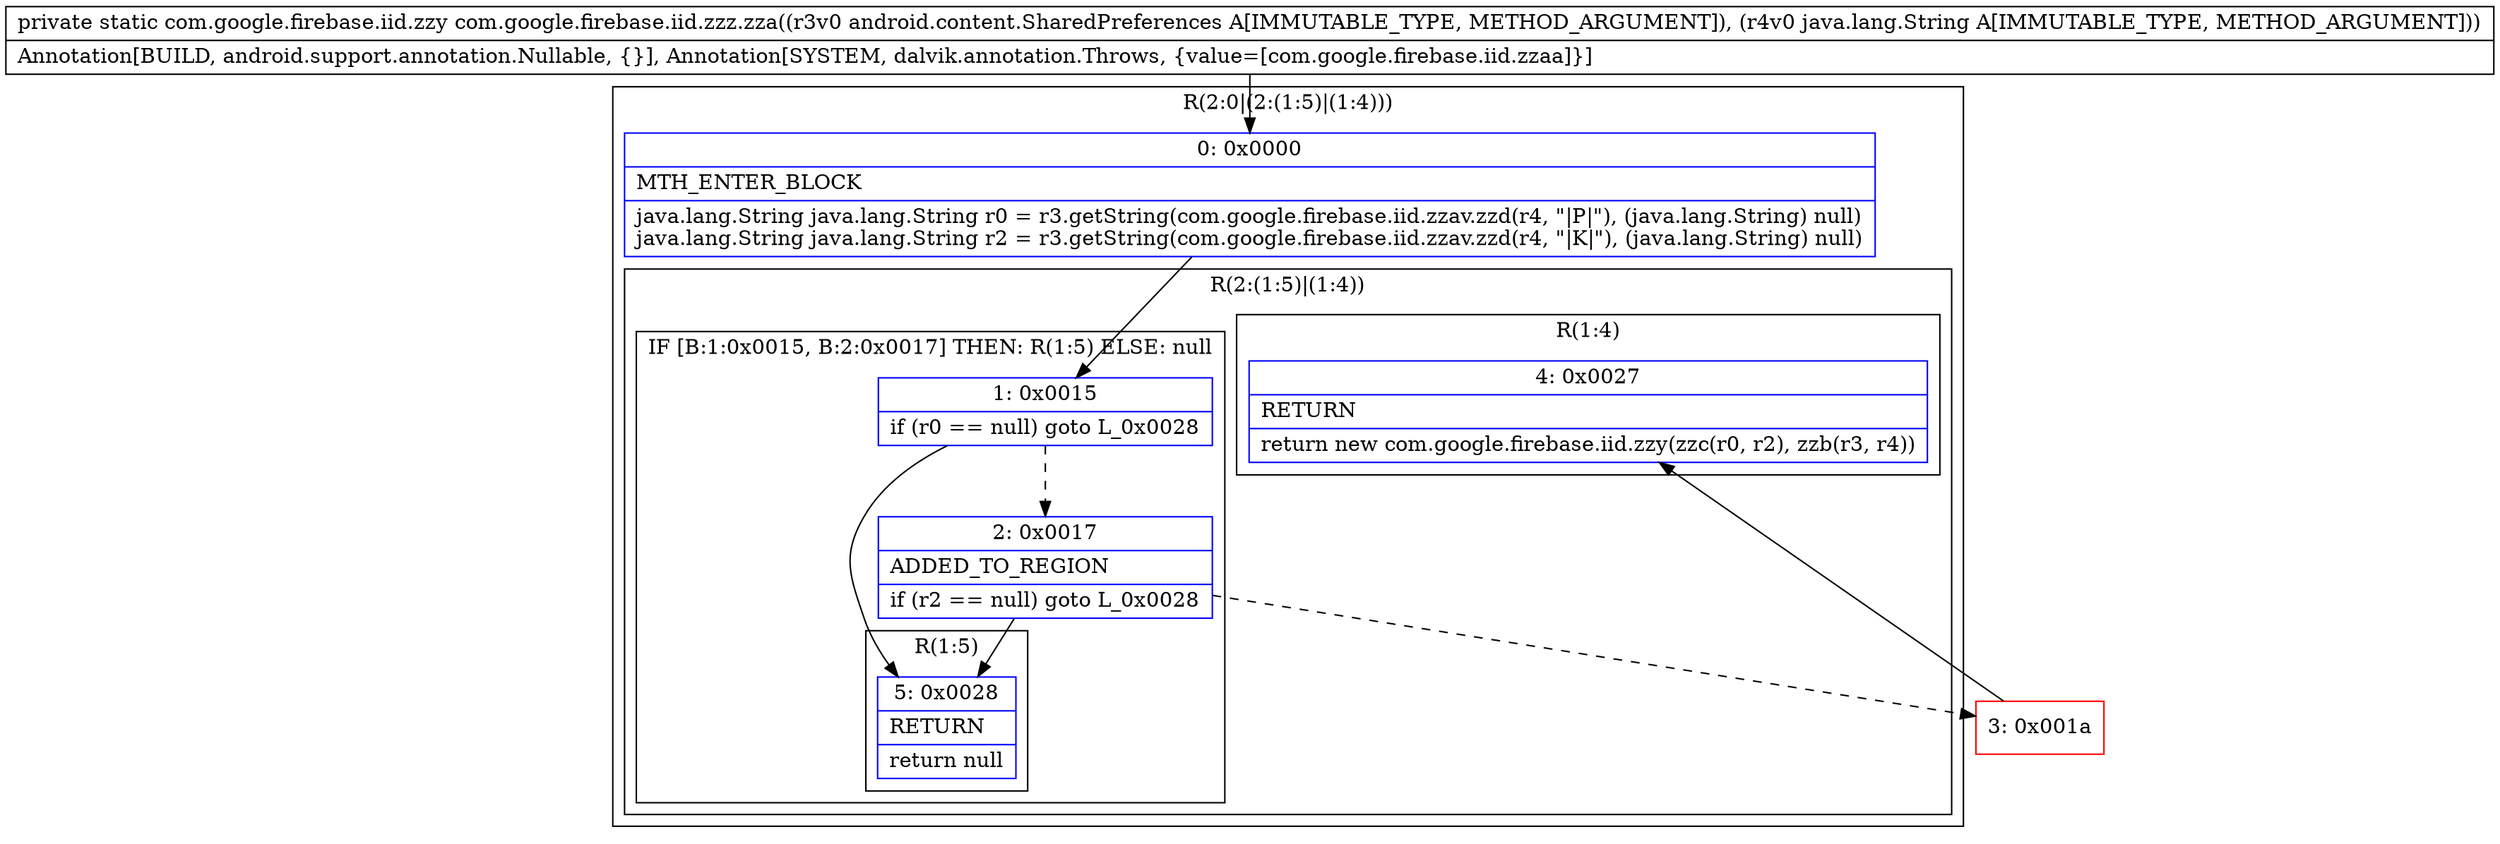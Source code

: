 digraph "CFG forcom.google.firebase.iid.zzz.zza(Landroid\/content\/SharedPreferences;Ljava\/lang\/String;)Lcom\/google\/firebase\/iid\/zzy;" {
subgraph cluster_Region_544143717 {
label = "R(2:0|(2:(1:5)|(1:4)))";
node [shape=record,color=blue];
Node_0 [shape=record,label="{0\:\ 0x0000|MTH_ENTER_BLOCK\l|java.lang.String java.lang.String r0 = r3.getString(com.google.firebase.iid.zzav.zzd(r4, \"\|P\|\"), (java.lang.String) null)\ljava.lang.String java.lang.String r2 = r3.getString(com.google.firebase.iid.zzav.zzd(r4, \"\|K\|\"), (java.lang.String) null)\l}"];
subgraph cluster_Region_1657078944 {
label = "R(2:(1:5)|(1:4))";
node [shape=record,color=blue];
subgraph cluster_IfRegion_1776997935 {
label = "IF [B:1:0x0015, B:2:0x0017] THEN: R(1:5) ELSE: null";
node [shape=record,color=blue];
Node_1 [shape=record,label="{1\:\ 0x0015|if (r0 == null) goto L_0x0028\l}"];
Node_2 [shape=record,label="{2\:\ 0x0017|ADDED_TO_REGION\l|if (r2 == null) goto L_0x0028\l}"];
subgraph cluster_Region_1189913454 {
label = "R(1:5)";
node [shape=record,color=blue];
Node_5 [shape=record,label="{5\:\ 0x0028|RETURN\l|return null\l}"];
}
}
subgraph cluster_Region_289116646 {
label = "R(1:4)";
node [shape=record,color=blue];
Node_4 [shape=record,label="{4\:\ 0x0027|RETURN\l|return new com.google.firebase.iid.zzy(zzc(r0, r2), zzb(r3, r4))\l}"];
}
}
}
Node_3 [shape=record,color=red,label="{3\:\ 0x001a}"];
MethodNode[shape=record,label="{private static com.google.firebase.iid.zzy com.google.firebase.iid.zzz.zza((r3v0 android.content.SharedPreferences A[IMMUTABLE_TYPE, METHOD_ARGUMENT]), (r4v0 java.lang.String A[IMMUTABLE_TYPE, METHOD_ARGUMENT]))  | Annotation[BUILD, android.support.annotation.Nullable, \{\}], Annotation[SYSTEM, dalvik.annotation.Throws, \{value=[com.google.firebase.iid.zzaa]\}]\l}"];
MethodNode -> Node_0;
Node_0 -> Node_1;
Node_1 -> Node_2[style=dashed];
Node_1 -> Node_5;
Node_2 -> Node_3[style=dashed];
Node_2 -> Node_5;
Node_3 -> Node_4;
}

